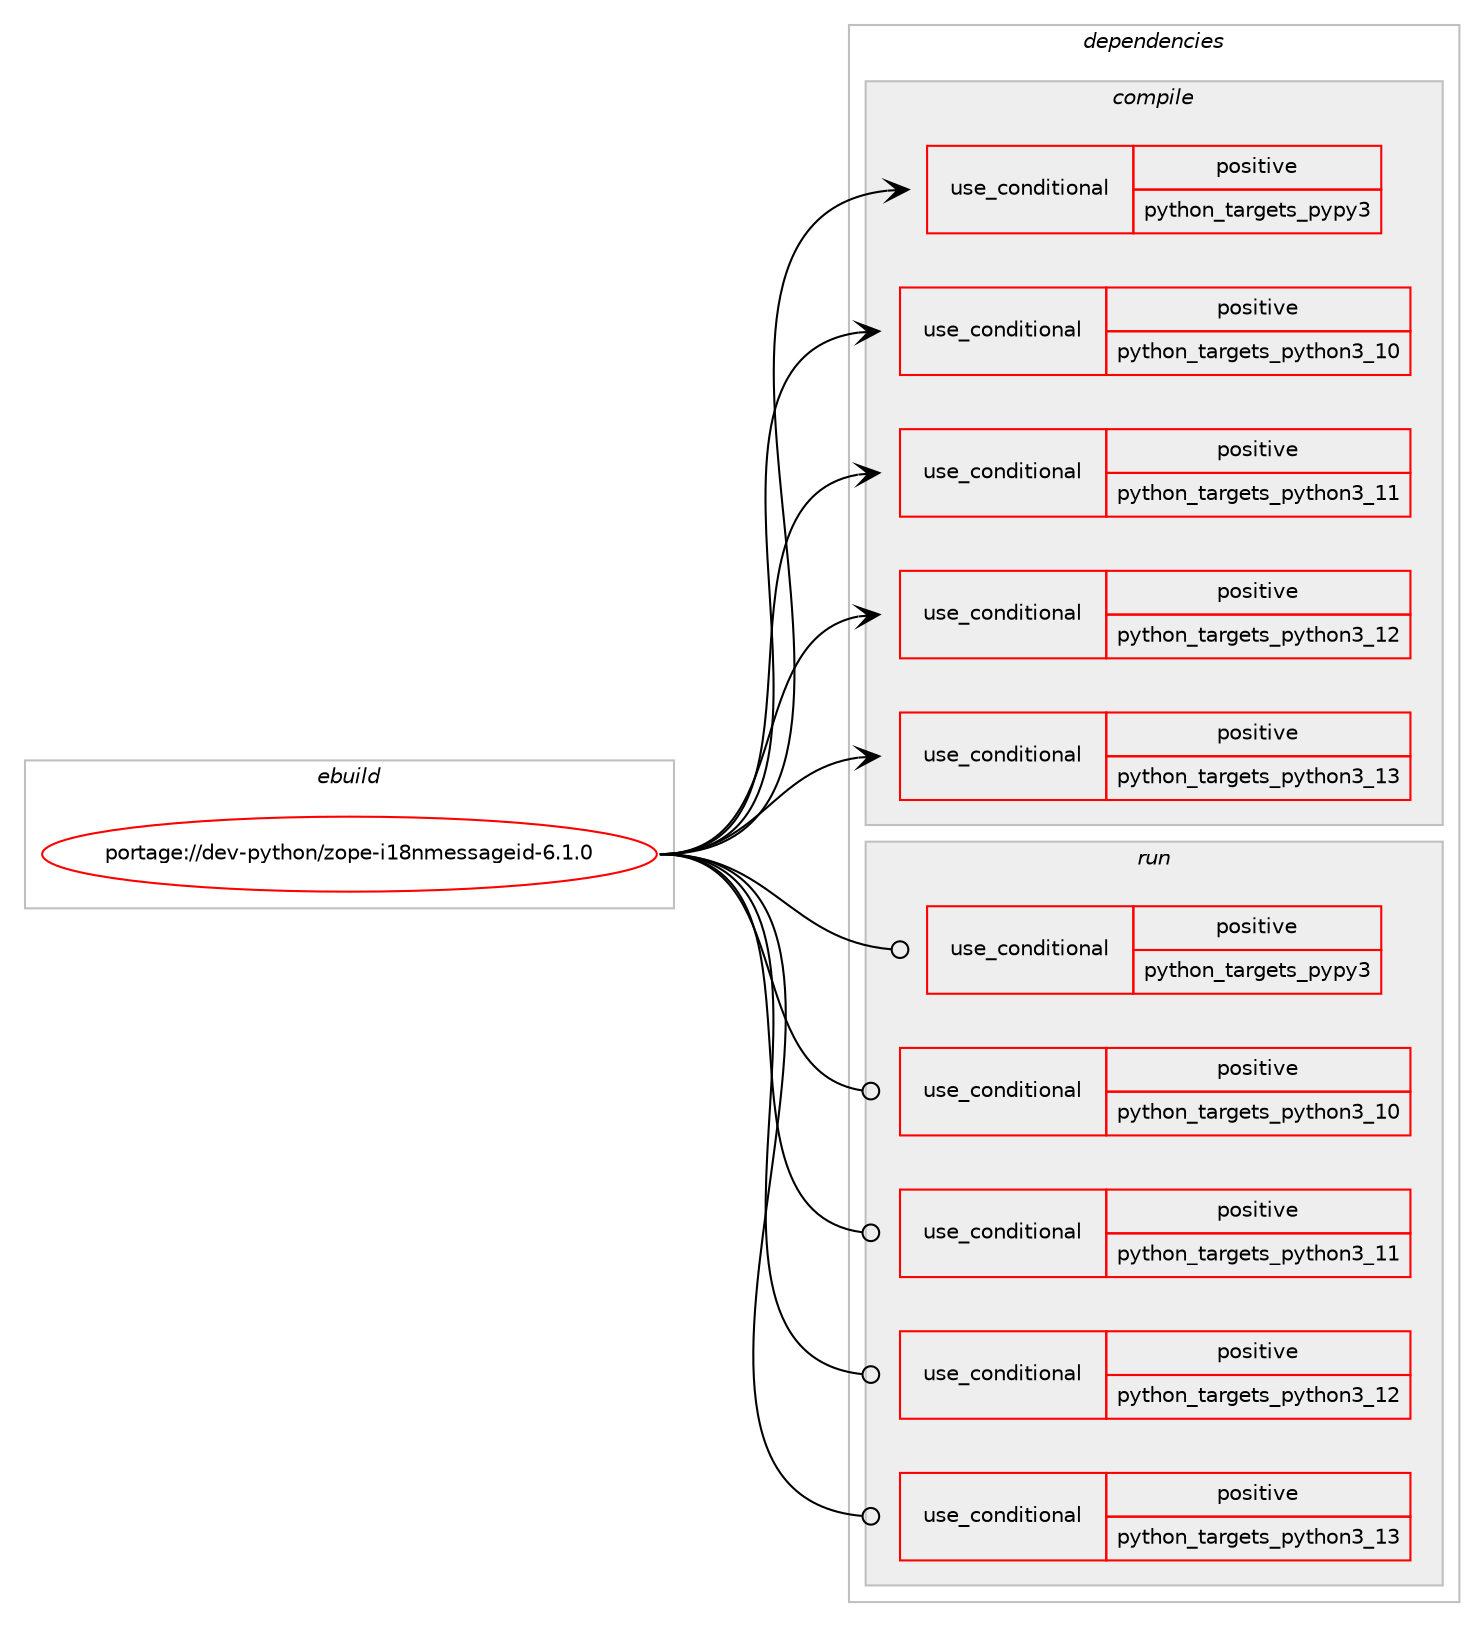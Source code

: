 digraph prolog {

# *************
# Graph options
# *************

newrank=true;
concentrate=true;
compound=true;
graph [rankdir=LR,fontname=Helvetica,fontsize=10,ranksep=1.5];#, ranksep=2.5, nodesep=0.2];
edge  [arrowhead=vee];
node  [fontname=Helvetica,fontsize=10];

# **********
# The ebuild
# **********

subgraph cluster_leftcol {
color=gray;
rank=same;
label=<<i>ebuild</i>>;
id [label="portage://dev-python/zope-i18nmessageid-6.1.0", color=red, width=4, href="../dev-python/zope-i18nmessageid-6.1.0.svg"];
}

# ****************
# The dependencies
# ****************

subgraph cluster_midcol {
color=gray;
label=<<i>dependencies</i>>;
subgraph cluster_compile {
fillcolor="#eeeeee";
style=filled;
label=<<i>compile</i>>;
subgraph cond40121 {
dependency84436 [label=<<TABLE BORDER="0" CELLBORDER="1" CELLSPACING="0" CELLPADDING="4"><TR><TD ROWSPAN="3" CELLPADDING="10">use_conditional</TD></TR><TR><TD>positive</TD></TR><TR><TD>python_targets_pypy3</TD></TR></TABLE>>, shape=none, color=red];
# *** BEGIN UNKNOWN DEPENDENCY TYPE (TODO) ***
# dependency84436 -> package_dependency(portage://dev-python/zope-i18nmessageid-6.1.0,install,no,dev-python,pypy3,none,[,,],any_same_slot,[])
# *** END UNKNOWN DEPENDENCY TYPE (TODO) ***

}
id:e -> dependency84436:w [weight=20,style="solid",arrowhead="vee"];
subgraph cond40122 {
dependency84437 [label=<<TABLE BORDER="0" CELLBORDER="1" CELLSPACING="0" CELLPADDING="4"><TR><TD ROWSPAN="3" CELLPADDING="10">use_conditional</TD></TR><TR><TD>positive</TD></TR><TR><TD>python_targets_python3_10</TD></TR></TABLE>>, shape=none, color=red];
# *** BEGIN UNKNOWN DEPENDENCY TYPE (TODO) ***
# dependency84437 -> package_dependency(portage://dev-python/zope-i18nmessageid-6.1.0,install,no,dev-lang,python,none,[,,],[slot(3.10)],[])
# *** END UNKNOWN DEPENDENCY TYPE (TODO) ***

}
id:e -> dependency84437:w [weight=20,style="solid",arrowhead="vee"];
subgraph cond40123 {
dependency84438 [label=<<TABLE BORDER="0" CELLBORDER="1" CELLSPACING="0" CELLPADDING="4"><TR><TD ROWSPAN="3" CELLPADDING="10">use_conditional</TD></TR><TR><TD>positive</TD></TR><TR><TD>python_targets_python3_11</TD></TR></TABLE>>, shape=none, color=red];
# *** BEGIN UNKNOWN DEPENDENCY TYPE (TODO) ***
# dependency84438 -> package_dependency(portage://dev-python/zope-i18nmessageid-6.1.0,install,no,dev-lang,python,none,[,,],[slot(3.11)],[])
# *** END UNKNOWN DEPENDENCY TYPE (TODO) ***

}
id:e -> dependency84438:w [weight=20,style="solid",arrowhead="vee"];
subgraph cond40124 {
dependency84439 [label=<<TABLE BORDER="0" CELLBORDER="1" CELLSPACING="0" CELLPADDING="4"><TR><TD ROWSPAN="3" CELLPADDING="10">use_conditional</TD></TR><TR><TD>positive</TD></TR><TR><TD>python_targets_python3_12</TD></TR></TABLE>>, shape=none, color=red];
# *** BEGIN UNKNOWN DEPENDENCY TYPE (TODO) ***
# dependency84439 -> package_dependency(portage://dev-python/zope-i18nmessageid-6.1.0,install,no,dev-lang,python,none,[,,],[slot(3.12)],[])
# *** END UNKNOWN DEPENDENCY TYPE (TODO) ***

}
id:e -> dependency84439:w [weight=20,style="solid",arrowhead="vee"];
subgraph cond40125 {
dependency84440 [label=<<TABLE BORDER="0" CELLBORDER="1" CELLSPACING="0" CELLPADDING="4"><TR><TD ROWSPAN="3" CELLPADDING="10">use_conditional</TD></TR><TR><TD>positive</TD></TR><TR><TD>python_targets_python3_13</TD></TR></TABLE>>, shape=none, color=red];
# *** BEGIN UNKNOWN DEPENDENCY TYPE (TODO) ***
# dependency84440 -> package_dependency(portage://dev-python/zope-i18nmessageid-6.1.0,install,no,dev-lang,python,none,[,,],[slot(3.13)],[])
# *** END UNKNOWN DEPENDENCY TYPE (TODO) ***

}
id:e -> dependency84440:w [weight=20,style="solid",arrowhead="vee"];
}
subgraph cluster_compileandrun {
fillcolor="#eeeeee";
style=filled;
label=<<i>compile and run</i>>;
}
subgraph cluster_run {
fillcolor="#eeeeee";
style=filled;
label=<<i>run</i>>;
subgraph cond40126 {
dependency84441 [label=<<TABLE BORDER="0" CELLBORDER="1" CELLSPACING="0" CELLPADDING="4"><TR><TD ROWSPAN="3" CELLPADDING="10">use_conditional</TD></TR><TR><TD>positive</TD></TR><TR><TD>python_targets_pypy3</TD></TR></TABLE>>, shape=none, color=red];
# *** BEGIN UNKNOWN DEPENDENCY TYPE (TODO) ***
# dependency84441 -> package_dependency(portage://dev-python/zope-i18nmessageid-6.1.0,run,no,dev-python,pypy3,none,[,,],any_same_slot,[])
# *** END UNKNOWN DEPENDENCY TYPE (TODO) ***

}
id:e -> dependency84441:w [weight=20,style="solid",arrowhead="odot"];
subgraph cond40127 {
dependency84442 [label=<<TABLE BORDER="0" CELLBORDER="1" CELLSPACING="0" CELLPADDING="4"><TR><TD ROWSPAN="3" CELLPADDING="10">use_conditional</TD></TR><TR><TD>positive</TD></TR><TR><TD>python_targets_python3_10</TD></TR></TABLE>>, shape=none, color=red];
# *** BEGIN UNKNOWN DEPENDENCY TYPE (TODO) ***
# dependency84442 -> package_dependency(portage://dev-python/zope-i18nmessageid-6.1.0,run,no,dev-lang,python,none,[,,],[slot(3.10)],[])
# *** END UNKNOWN DEPENDENCY TYPE (TODO) ***

}
id:e -> dependency84442:w [weight=20,style="solid",arrowhead="odot"];
subgraph cond40128 {
dependency84443 [label=<<TABLE BORDER="0" CELLBORDER="1" CELLSPACING="0" CELLPADDING="4"><TR><TD ROWSPAN="3" CELLPADDING="10">use_conditional</TD></TR><TR><TD>positive</TD></TR><TR><TD>python_targets_python3_11</TD></TR></TABLE>>, shape=none, color=red];
# *** BEGIN UNKNOWN DEPENDENCY TYPE (TODO) ***
# dependency84443 -> package_dependency(portage://dev-python/zope-i18nmessageid-6.1.0,run,no,dev-lang,python,none,[,,],[slot(3.11)],[])
# *** END UNKNOWN DEPENDENCY TYPE (TODO) ***

}
id:e -> dependency84443:w [weight=20,style="solid",arrowhead="odot"];
subgraph cond40129 {
dependency84444 [label=<<TABLE BORDER="0" CELLBORDER="1" CELLSPACING="0" CELLPADDING="4"><TR><TD ROWSPAN="3" CELLPADDING="10">use_conditional</TD></TR><TR><TD>positive</TD></TR><TR><TD>python_targets_python3_12</TD></TR></TABLE>>, shape=none, color=red];
# *** BEGIN UNKNOWN DEPENDENCY TYPE (TODO) ***
# dependency84444 -> package_dependency(portage://dev-python/zope-i18nmessageid-6.1.0,run,no,dev-lang,python,none,[,,],[slot(3.12)],[])
# *** END UNKNOWN DEPENDENCY TYPE (TODO) ***

}
id:e -> dependency84444:w [weight=20,style="solid",arrowhead="odot"];
subgraph cond40130 {
dependency84445 [label=<<TABLE BORDER="0" CELLBORDER="1" CELLSPACING="0" CELLPADDING="4"><TR><TD ROWSPAN="3" CELLPADDING="10">use_conditional</TD></TR><TR><TD>positive</TD></TR><TR><TD>python_targets_python3_13</TD></TR></TABLE>>, shape=none, color=red];
# *** BEGIN UNKNOWN DEPENDENCY TYPE (TODO) ***
# dependency84445 -> package_dependency(portage://dev-python/zope-i18nmessageid-6.1.0,run,no,dev-lang,python,none,[,,],[slot(3.13)],[])
# *** END UNKNOWN DEPENDENCY TYPE (TODO) ***

}
id:e -> dependency84445:w [weight=20,style="solid",arrowhead="odot"];
# *** BEGIN UNKNOWN DEPENDENCY TYPE (TODO) ***
# id -> package_dependency(portage://dev-python/zope-i18nmessageid-6.1.0,run,weak,dev-python,namespace-zope,none,[,,],[],[])
# *** END UNKNOWN DEPENDENCY TYPE (TODO) ***

}
}

# **************
# The candidates
# **************

subgraph cluster_choices {
rank=same;
color=gray;
label=<<i>candidates</i>>;

}

}
